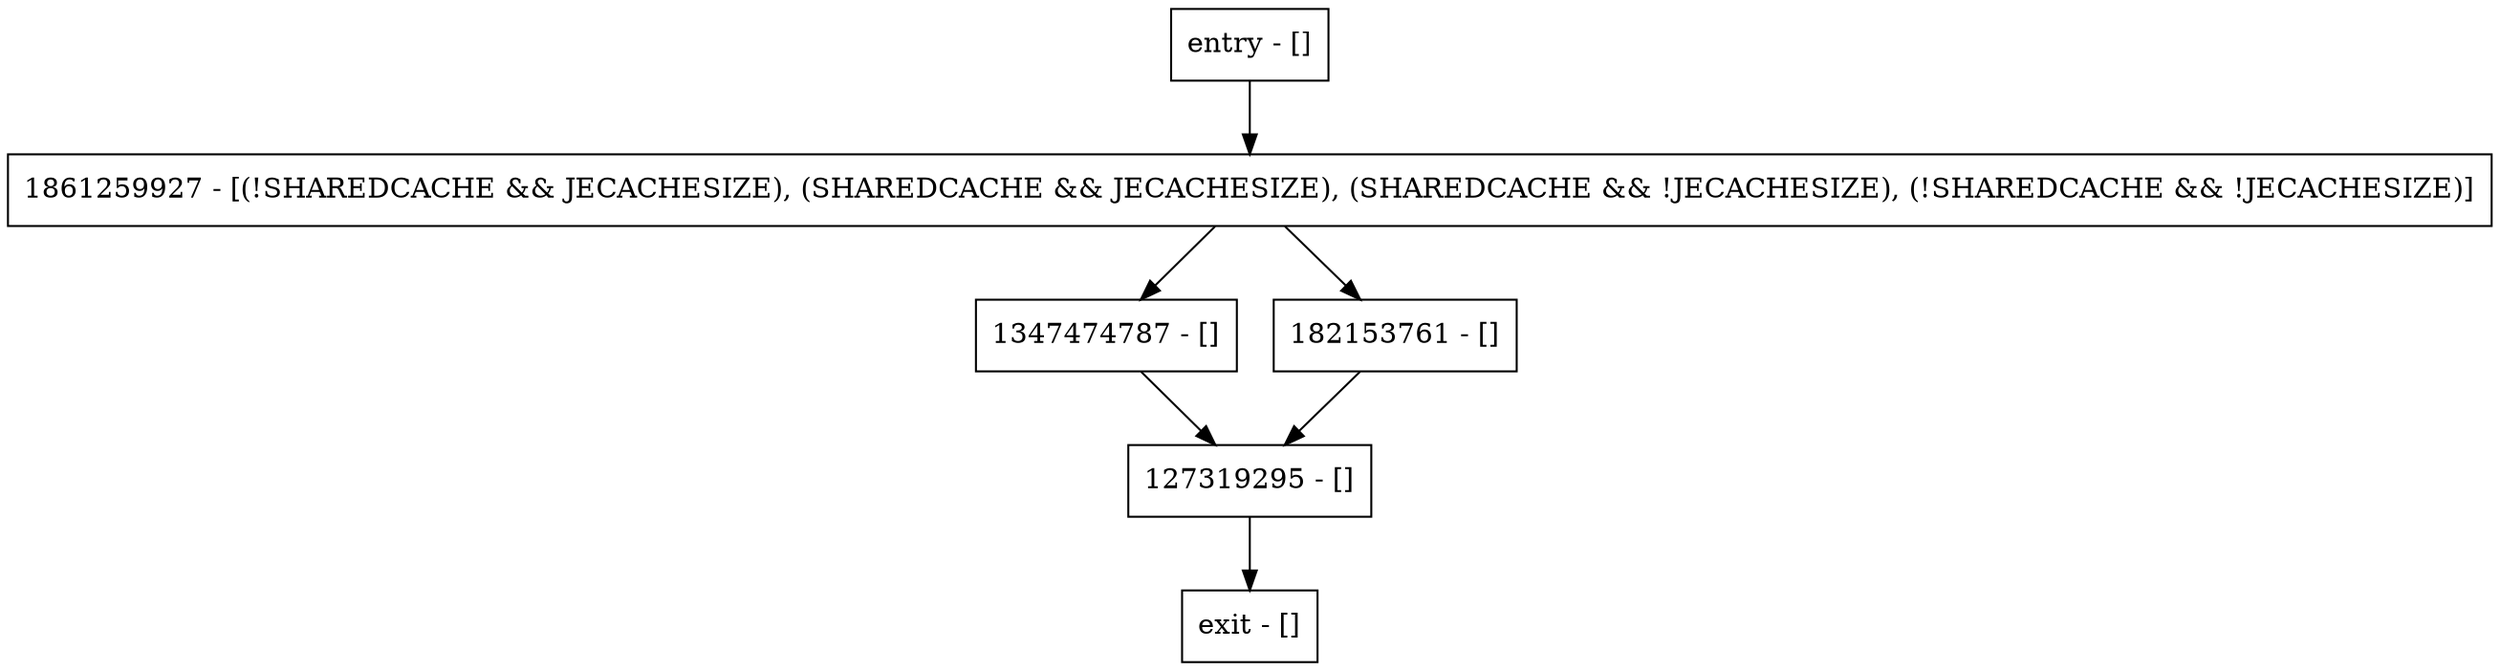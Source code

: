 digraph <init> {
node [shape=record];
entry [label="entry - []"];
exit [label="exit - []"];
1861259927 [label="1861259927 - [(!SHAREDCACHE && JECACHESIZE), (SHAREDCACHE && JECACHESIZE), (SHAREDCACHE && !JECACHESIZE), (!SHAREDCACHE && !JECACHESIZE)]"];
127319295 [label="127319295 - []"];
1347474787 [label="1347474787 - []"];
182153761 [label="182153761 - []"];
entry;
exit;
entry -> 1861259927;
1861259927 -> 1347474787;
1861259927 -> 182153761;
127319295 -> exit;
1347474787 -> 127319295;
182153761 -> 127319295;
}
